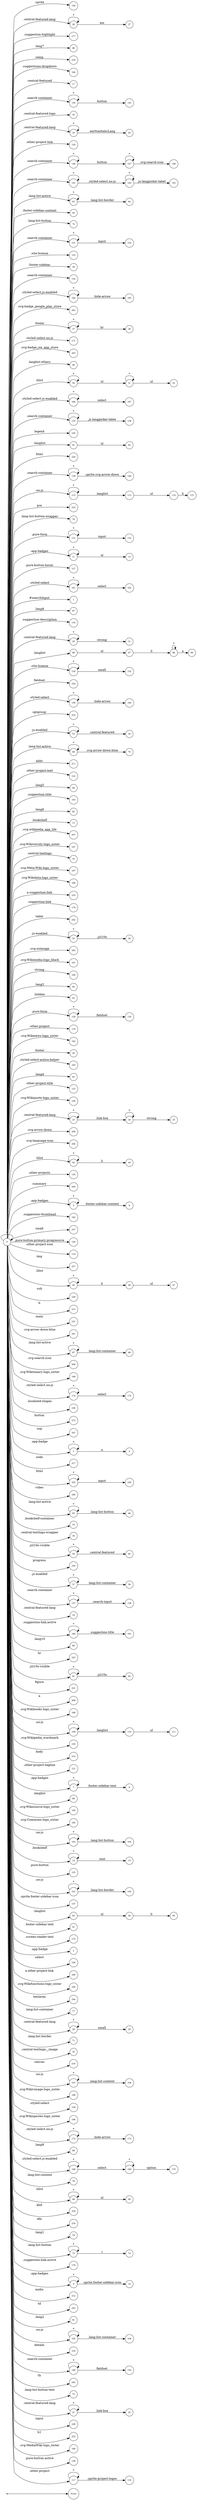 digraph NFA {
  rankdir=LR;
  node [shape=circle, fontsize=10];
  __start [shape=point, label=""];
  __start -> None;
  156 [label="156"];
  165 [label="165"];
  26 [label="26"];
  177 [label="177"];
  86 [label="86"];
  31 [label="31"];
  62 [label="62"];
  110 [label="110"];
  235 [label="235"];
  184 [label="184"];
  25 [label="25"];
  17 [label="17"];
  144 [label="144"];
  32 [label="32"];
  20 [label="20"];
  38 [label="38"];
  74 [label="74"];
  98 [label="98"];
  19 [label="19"];
  120 [label="120"];
  146 [label="146"];
  141 [label="141"];
  63 [label="63"];
  115 [label="115"];
  40 [label="40"];
  72 [label="72"];
  151 [label="151"];
  153 [label="153"];
  56 [label="56"];
  39 [label="39"];
  94 [label="94"];
  134 [label="134"];
  164 [label="164"];
  173 [label="173"];
  202 [label="202"];
  49 [label="49"];
  37 [label="37"];
  169 [label="169"];
  171 [label="171"];
  167 [label="167"];
  203 [label="203"];
  90 [label="90"];
  50 [label="50"];
  166 [label="166"];
  135 [label="135"];
  230 [label="230"];
  64 [label="64"];
  91 [label="91"];
  224 [label="224"];
  139 [label="139"];
  112 [label="112"];
  68 [label="68"];
  233 [label="233"];
  76 [label="76"];
  131 [label="131"];
  11 [label="11"];
  127 [label="127"];
  150 [label="150"];
  95 [label="95"];
  161 [label="161"];
  44 [label="44"];
  1 [label="1"];
  87 [label="87"];
  176 [label="176"];
  30 [label="30"];
  96 [label="96"];
  154 [label="154"];
  220 [label="220"];
  52 [label="52"];
  159 [label="159"];
  232 [label="232"];
  0 [label="0"];
  53 [label="53"];
  69 [label="69"];
  211 [label="211"];
  122 [label="122"];
  47 [label="47"];
  84 [label="84"];
  183 [label="183"];
  85 [label="85"];
  13 [label="13"];
  54 [label="54"];
  207 [label="207"];
  111 [label="111"];
  197 [label="197"];
  4 [label="4"];
  66 [label="66"];
  113 [label="113"];
  33 [label="33"];
  187 [label="187"];
  189 [label="189"];
  210 [label="210"];
  178 [label="178"];
  226 [label="226"];
  242 [label="242"];
  22 [label="22"];
  55 [label="55"];
  205 [label="205"];
  148 [label="148"];
  191 [label="191"];
  238 [label="238"];
  82 [label="82"];
  8 [label="8"];
  42 [label="42"];
  136 [label="136"];
  129 [label="129"];
  155 [label="155"];
  46 [label="46"];
  116 [label="116"];
  130 [label="130"];
  192 [label="192"];
  36 [label="36"];
  163 [label="163"];
  83 [label="83"];
  123 [label="123"];
  194 [label="194"];
  23 [label="23"];
  200 [label="200"];
  204 [label="204"];
  43 [label="43"];
  124 [label="124"];
  240 [label="240"];
  5 [label="5"];
  182 [label="182"];
  152 [label="152"];
  12 [label="12"];
  118 [label="118"];
  237 [label="237"];
  24 [label="24"];
  102 [label="102"];
  128 [label="128"];
  119 [label="119"];
  227 [label="227"];
  45 [label="45"];
  70 [label="70"];
  239 [label="239"];
  58 [label="58"];
  213 [label="213"];
  106 [label="106"];
  147 [label="147"];
  231 [label="231"];
  201 [label="201"];
  67 [label="67"];
  206 [label="206"];
  199 [label="199"];
  174 [label="174"];
  60 [label="60"];
  100 [label="100"];
  215 [label="215"];
  241 [label="241"];
  3 [label="3"];
  217 [label="217"];
  225 [label="225"];
  246 [label="246"];
  65 [label="65"];
  16 [label="16"];
  34 [label="34"];
  59 [label="59"];
  234 [label="234"];
  57 [label="57"];
  137 [label="137"];
  145 [label="145"];
  51 [label="51"];
  18 [label="18"];
  180 [label="180"];
  80 [label="80"];
  140 [label="140"];
  223 [label="223"];
  61 [label="61"];
  221 [label="221"];
  143 [label="143"];
  208 [label="208"];
  188 [label="188"];
  109 [label="109"];
  193 [label="193"];
  214 [label="214"];
  121 [label="121"];
  142 [label="142"];
  6 [label="6"];
  181 [label="181"];
  7 [label="7"];
  160 [label="160"];
  89 [label="89"];
  195 [label="195"];
  185 [label="185"];
  103 [label="103"];
  14 [label="14"];
  125 [label="125"];
  138 [label="138"];
  101 [label="101"];
  157 [label="157"];
  93 [label="93"];
  15 [label="15"];
  41 [label="41"];
  133 [label="133"];
  2 [label="2"];
  236 [label="236"];
  209 [label="209"];
  92 [label="92"];
  114 [label="114"];
  190 [label="190"];
  244 [label="244"];
  132 [label="132"];
  77 [label="77"];
  29 [label="29"];
  28 [label="28"];
  71 [label="71"];
  35 [label="35"];
  216 [label="216"];
  107 [label="107"];
  198 [label="198"];
  158 [label="158"];
  196 [label="196"];
  172 [label="172"];
  170 [label="170"];
  27 [label="27"];
  88 [label="88"];
  168 [label="168"];
  162 [label="162"];
  78 [label="78"];
  48 [label="48"];
  97 [label="97"];
  229 [label="229"];
  219 [label="219"];
  79 [label="79"];
  73 [label="73"];
  104 [label="104"];
  179 [label="179"];
  9 [label="9"];
  212 [label="212"];
  243 [label="243"];
  81 [label="81"];
  105 [label="105"];
  218 [label="218"];
  149 [label="149"];
  245 [label="245"];
  75 [label="75"];
  21 [label="21"];
  99 [label="99"];
  228 [label="228"];
  10 [label="10"];
  222 [label="222"];
  108 [label="108"];
  186 [label="186"];
  126 [label="126"];
  175 [label="175"];
  117 [label="117"];
  { node [shape=doublecircle]; 1 2 4 6 8 10 12 13 15 16 17 18 20 22 25 27 29 31 32 33 34 35 36 38 39 40 41 42 44 47 49 52 54 56 58 60 62 64 66 68 70 71 72 74 75 76 77 78 79 80 81 82 83 84 85 86 87 88 89 90 92 95 99 100 102 104 106 108 111 115 116 118 119 120 121 122 123 124 125 126 127 128 130 132 133 134 136 138 140 143 145 148 150 152 153 155 156 157 158 160 162 163 165 167 170 171 173 175 176 177 178 179 181 182 183 184 185 186 187 188 189 190 191 192 193 194 195 196 197 198 199 200 201 202 203 204 205 206 207 208 209 210 211 212 213 214 215 216 217 218 219 220 221 222 223 224 226 227 228 229 230 231 232 233 234 235 236 237 238 239 240 241 242 243 244 245 246 }
  0 -> 0 [label="*"];
  0 -> 1 [label="#searchInput"];
  0 -> 2 [label=".app-badge"];
  0 -> 3 [label=".app-badge"];
  3 -> 3 [label="*"];
  3 -> 4 [label="a"];
  0 -> 5 [label=".app-badges"];
  5 -> 5 [label="*"];
  5 -> 6 [label=".footer-sidebar-content"];
  0 -> 7 [label=".app-badges"];
  7 -> 7 [label="*"];
  7 -> 8 [label=".footer-sidebar-text"];
  0 -> 9 [label=".app-badges"];
  9 -> 9 [label="*"];
  9 -> 10 [label=".sprite.footer-sidebar-icon"];
  0 -> 11 [label=".app-badges"];
  11 -> 11 [label="*"];
  11 -> 12 [label="ul"];
  0 -> 13 [label=".bookshelf"];
  0 -> 14 [label=".bookshelf"];
  14 -> 14 [label="*"];
  14 -> 15 [label=".text"];
  0 -> 16 [label=".bookshelf-container"];
  0 -> 17 [label=".central-featured"];
  0 -> 18 [label=".central-featured-lang"];
  0 -> 19 [label=".central-featured-lang"];
  19 -> 19 [label="*"];
  19 -> 20 [label=".emNonItalicLang"];
  0 -> 21 [label=".central-featured-lang"];
  21 -> 21 [label="*"];
  21 -> 22 [label=".link-box"];
  0 -> 23 [label=".central-featured-lang"];
  23 -> 23 [label="*"];
  23 -> 24 [label=".link-box"];
  24 -> 24 [label="*"];
  24 -> 25 [label="strong"];
  0 -> 26 [label=".central-featured-lang"];
  26 -> 26 [label="*"];
  26 -> 27 [label="em"];
  0 -> 28 [label=".central-featured-lang"];
  28 -> 28 [label="*"];
  28 -> 29 [label="small"];
  0 -> 30 [label=".central-featured-lang"];
  30 -> 30 [label="*"];
  30 -> 31 [label="strong"];
  0 -> 32 [label=".central-featured-logo"];
  0 -> 33 [label=".central-textlogo"];
  0 -> 34 [label=".central-textlogo-wrapper"];
  0 -> 35 [label=".central-textlogo__image"];
  0 -> 36 [label=".footer"];
  0 -> 37 [label=".footer"];
  37 -> 37 [label="*"];
  37 -> 38 [label="hr"];
  0 -> 39 [label=".footer-sidebar"];
  0 -> 40 [label=".footer-sidebar-content"];
  0 -> 41 [label=".footer-sidebar-text"];
  0 -> 42 [label=".hidden"];
  0 -> 43 [label=".hlist"];
  43 -> 43 [label="*"];
  43 -> 44 [label="li"];
  0 -> 45 [label=".hlist"];
  45 -> 45 [label="*"];
  45 -> 46 [label="li"];
  46 -> 47 [label="ul"];
  0 -> 48 [label=".hlist"];
  48 -> 48 [label="*"];
  48 -> 49 [label="ul"];
  0 -> 50 [label=".hlist"];
  50 -> 50 [label="*"];
  50 -> 51 [label="ul"];
  51 -> 51 [label="*"];
  51 -> 52 [label="ul"];
  0 -> 53 [label=".js-enabled"];
  53 -> 53 [label="*"];
  53 -> 54 [label=".central-featured"];
  0 -> 55 [label=".js-enabled"];
  55 -> 55 [label="*"];
  55 -> 56 [label=".jsl10n"];
  0 -> 57 [label=".js-enabled"];
  57 -> 57 [label="*"];
  57 -> 58 [label=".lang-list-container"];
  0 -> 59 [label=".jsl10n-visible"];
  59 -> 59 [label="*"];
  59 -> 60 [label=".central-featured"];
  0 -> 61 [label=".jsl10n-visible"];
  61 -> 61 [label="*"];
  61 -> 62 [label=".jsl10n"];
  0 -> 63 [label=".lang-list-active"];
  63 -> 63 [label="*"];
  63 -> 64 [label=".lang-list-border"];
  0 -> 65 [label=".lang-list-active"];
  65 -> 65 [label="*"];
  65 -> 66 [label=".lang-list-button"];
  0 -> 67 [label=".lang-list-active"];
  67 -> 67 [label="*"];
  67 -> 68 [label=".lang-list-container"];
  0 -> 69 [label=".lang-list-active"];
  69 -> 69 [label="*"];
  69 -> 70 [label=".svg-arrow-down-blue"];
  0 -> 71 [label=".lang-list-border"];
  0 -> 72 [label=".lang-list-button"];
  0 -> 73 [label=".lang-list-button"];
  73 -> 73 [label="*"];
  73 -> 74 [label="i"];
  0 -> 75 [label=".lang-list-button-text"];
  0 -> 76 [label=".lang-list-button-wrapper"];
  0 -> 77 [label=".lang-list-container"];
  0 -> 78 [label=".lang-list-content"];
  0 -> 79 [label=".lang1"];
  0 -> 80 [label=".lang10"];
  0 -> 81 [label=".lang2"];
  0 -> 82 [label=".lang3"];
  0 -> 83 [label=".lang4"];
  0 -> 84 [label=".lang5"];
  0 -> 85 [label=".lang6"];
  0 -> 86 [label=".lang7"];
  0 -> 87 [label=".lang8"];
  0 -> 88 [label=".lang9"];
  0 -> 89 [label=".langlist"];
  0 -> 90 [label=".langlist-others"];
  0 -> 91 [label=".langlist"];
  91 -> 92 [label="ul"];
  0 -> 93 [label=".langlist"];
  93 -> 94 [label="ul"];
  94 -> 95 [label="li"];
  0 -> 96 [label=".langlist"];
  96 -> 97 [label="ul"];
  97 -> 98 [label="li"];
  98 -> 98 [label="*"];
  98 -> 99 [label="a"];
  0 -> 100 [label=".localized-slogan"];
  0 -> 101 [label=".no-js"];
  101 -> 101 [label="*"];
  101 -> 102 [label=".lang-list-border"];
  0 -> 103 [label=".no-js"];
  103 -> 103 [label="*"];
  103 -> 104 [label=".lang-list-button"];
  0 -> 105 [label=".no-js"];
  105 -> 105 [label="*"];
  105 -> 106 [label=".lang-list-container"];
  0 -> 107 [label=".no-js"];
  107 -> 107 [label="*"];
  107 -> 108 [label=".lang-list-content"];
  0 -> 109 [label=".no-js"];
  109 -> 109 [label="*"];
  109 -> 110 [label=".langlist"];
  110 -> 111 [label="ul"];
  0 -> 112 [label=".no-js"];
  112 -> 112 [label="*"];
  112 -> 113 [label=".langlist"];
  113 -> 114 [label="ul"];
  114 -> 115 [label="li"];
  0 -> 116 [label=".other-project"];
  0 -> 117 [label=".other-project"];
  117 -> 117 [label="*"];
  117 -> 118 [label=".sprite-project-logos"];
  0 -> 119 [label=".other-project-icon"];
  0 -> 120 [label=".other-project-link"];
  0 -> 121 [label=".other-project-tagline"];
  0 -> 122 [label=".other-project-text"];
  0 -> 123 [label=".other-project-title"];
  0 -> 124 [label=".other-projects"];
  0 -> 125 [label=".pure-button"];
  0 -> 126 [label=".pure-button-active"];
  0 -> 127 [label=".pure-button-hover"];
  0 -> 128 [label=".pure-button-primary-progressive"];
  0 -> 129 [label=".pure-form"];
  129 -> 129 [label="*"];
  129 -> 130 [label="fieldset"];
  0 -> 131 [label=".pure-form"];
  131 -> 131 [label="*"];
  131 -> 132 [label="input"];
  0 -> 133 [label=".screen-reader-text"];
  0 -> 134 [label=".search-container"];
  0 -> 135 [label=".search-container"];
  135 -> 135 [label="*"];
  135 -> 136 [label=".js-langpicker-label"];
  0 -> 137 [label=".search-container"];
  137 -> 137 [label="*"];
  137 -> 138 [label=".search-input"];
  0 -> 139 [label=".search-container"];
  139 -> 139 [label="*"];
  139 -> 140 [label=".sprite.svg-arrow-down"];
  0 -> 141 [label=".search-container"];
  141 -> 141 [label="*"];
  141 -> 142 [label=".styled-select.no-js"];
  142 -> 142 [label="*"];
  142 -> 143 [label=".js-langpicker-label"];
  0 -> 144 [label=".search-container"];
  144 -> 144 [label="*"];
  144 -> 145 [label="button"];
  0 -> 146 [label=".search-container"];
  146 -> 146 [label="*"];
  146 -> 147 [label="button"];
  147 -> 147 [label="*"];
  147 -> 148 [label=".svg-search-icon"];
  0 -> 149 [label=".search-container"];
  149 -> 149 [label="*"];
  149 -> 150 [label="fieldset"];
  0 -> 151 [label=".search-container"];
  151 -> 151 [label="*"];
  151 -> 152 [label="input"];
  0 -> 153 [label=".site-license"];
  0 -> 154 [label=".site-license"];
  154 -> 154 [label="*"];
  154 -> 155 [label="small"];
  0 -> 156 [label=".sprite"];
  0 -> 157 [label=".sprite.footer-sidebar-icon"];
  0 -> 158 [label=".styled-select"];
  0 -> 159 [label=".styled-select"];
  159 -> 159 [label="*"];
  159 -> 160 [label=".hide-arrow"];
  0 -> 161 [label=".styled-select"];
  161 -> 161 [label="*"];
  161 -> 162 [label="select"];
  0 -> 163 [label=".styled-select-active-helper"];
  0 -> 164 [label=".styled-select.js-enabled"];
  164 -> 164 [label="*"];
  164 -> 165 [label=".hide-arrow"];
  0 -> 166 [label=".styled-select.js-enabled"];
  166 -> 166 [label="*"];
  166 -> 167 [label="select"];
  0 -> 168 [label=".styled-select.js-enabled"];
  168 -> 168 [label="*"];
  168 -> 169 [label="select"];
  169 -> 169 [label="*"];
  169 -> 170 [label="option"];
  0 -> 171 [label=".styled-select.no-js"];
  0 -> 172 [label=".styled-select.no-js"];
  172 -> 172 [label="*"];
  172 -> 173 [label=".hide-arrow"];
  0 -> 174 [label=".styled-select.no-js"];
  174 -> 174 [label="*"];
  174 -> 175 [label="select"];
  0 -> 176 [label=".suggestion-description"];
  0 -> 177 [label=".suggestion-highlight"];
  0 -> 178 [label=".suggestion-link"];
  0 -> 179 [label=".suggestion-link.active"];
  0 -> 180 [label=".suggestion-link.active"];
  180 -> 180 [label="*"];
  180 -> 181 [label=".suggestion-title"];
  0 -> 182 [label=".suggestion-thumbnail"];
  0 -> 183 [label=".suggestion-title"];
  0 -> 184 [label=".suggestions-dropdown"];
  0 -> 185 [label=".svg-Commons-logo_sister"];
  0 -> 186 [label=".svg-MediaWiki-logo_sister"];
  0 -> 187 [label=".svg-Meta-Wiki-logo_sister"];
  0 -> 188 [label=".svg-Wikibooks-logo_sister"];
  0 -> 189 [label=".svg-Wikidata-logo_sister"];
  0 -> 190 [label=".svg-Wikifunctions-logo_sister"];
  0 -> 191 [label=".svg-Wikimedia-logo_black"];
  0 -> 192 [label=".svg-Wikinews-logo_sister"];
  0 -> 193 [label=".svg-Wikipedia_wordmark"];
  0 -> 194 [label=".svg-Wikiquote-logo_sister"];
  0 -> 195 [label=".svg-Wikisource-logo_sister"];
  0 -> 196 [label=".svg-Wikispecies-logo_sister"];
  0 -> 197 [label=".svg-Wikiversity-logo_sister"];
  0 -> 198 [label=".svg-Wikivoyage-logo_sister"];
  0 -> 199 [label=".svg-Wiktionary-logo_sister"];
  0 -> 200 [label=".svg-arrow-down"];
  0 -> 201 [label=".svg-arrow-down-blue"];
  0 -> 202 [label=".svg-badge_google_play_store"];
  0 -> 203 [label=".svg-badge_ios_app_store"];
  0 -> 204 [label=".svg-language-icon"];
  0 -> 205 [label=".svg-noimage"];
  0 -> 206 [label=".svg-search-icon"];
  0 -> 207 [label=".svg-wikipedia_app_tile"];
  0 -> 208 [label="a"];
  0 -> 209 [label="a.other-project-link"];
  0 -> 210 [label="a.suggestion-link"];
  0 -> 211 [label="abbr"];
  0 -> 212 [label="audio"];
  0 -> 213 [label="b"];
  0 -> 214 [label="body"];
  0 -> 215 [label="button"];
  0 -> 216 [label="canvas"];
  0 -> 217 [label="code"];
  0 -> 218 [label="details"];
  0 -> 219 [label="dfn"];
  0 -> 220 [label="fieldset"];
  0 -> 221 [label="figure"];
  0 -> 222 [label="h1"];
  0 -> 223 [label="hr"];
  0 -> 224 [label="html"];
  0 -> 225 [label="html"];
  225 -> 225 [label="*"];
  225 -> 226 [label="input"];
  0 -> 227 [label="img"];
  0 -> 228 [label="input"];
  0 -> 229 [label="kbd"];
  0 -> 230 [label="legend"];
  0 -> 231 [label="main"];
  0 -> 232 [label="optgroup"];
  0 -> 233 [label="pre"];
  0 -> 234 [label="progress"];
  0 -> 235 [label="samp"];
  0 -> 236 [label="select"];
  0 -> 237 [label="small"];
  0 -> 238 [label="strong"];
  0 -> 239 [label="sub"];
  0 -> 240 [label="summary"];
  0 -> 241 [label="sup"];
  0 -> 242 [label="table"];
  0 -> 243 [label="td"];
  0 -> 244 [label="textarea"];
  0 -> 245 [label="th"];
  0 -> 246 [label="video"];
}
